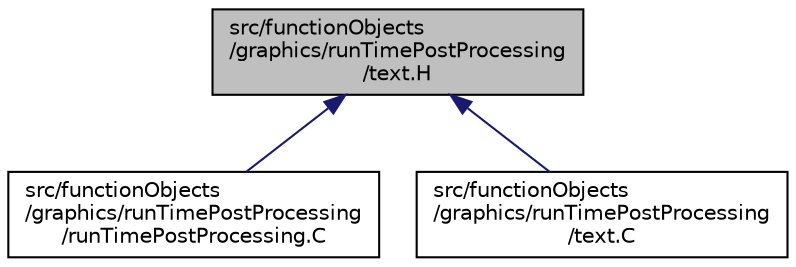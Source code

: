 digraph "src/functionObjects/graphics/runTimePostProcessing/text.H"
{
  bgcolor="transparent";
  edge [fontname="Helvetica",fontsize="10",labelfontname="Helvetica",labelfontsize="10"];
  node [fontname="Helvetica",fontsize="10",shape=record];
  Node1 [label="src/functionObjects\l/graphics/runTimePostProcessing\l/text.H",height=0.2,width=0.4,color="black", fillcolor="grey75", style="filled" fontcolor="black"];
  Node1 -> Node2 [dir="back",color="midnightblue",fontsize="10",style="solid",fontname="Helvetica"];
  Node2 [label="src/functionObjects\l/graphics/runTimePostProcessing\l/runTimePostProcessing.C",height=0.2,width=0.4,color="black",URL="$runTimePostProcessing_8C.html"];
  Node1 -> Node3 [dir="back",color="midnightblue",fontsize="10",style="solid",fontname="Helvetica"];
  Node3 [label="src/functionObjects\l/graphics/runTimePostProcessing\l/text.C",height=0.2,width=0.4,color="black",URL="$text_8C.html"];
}
